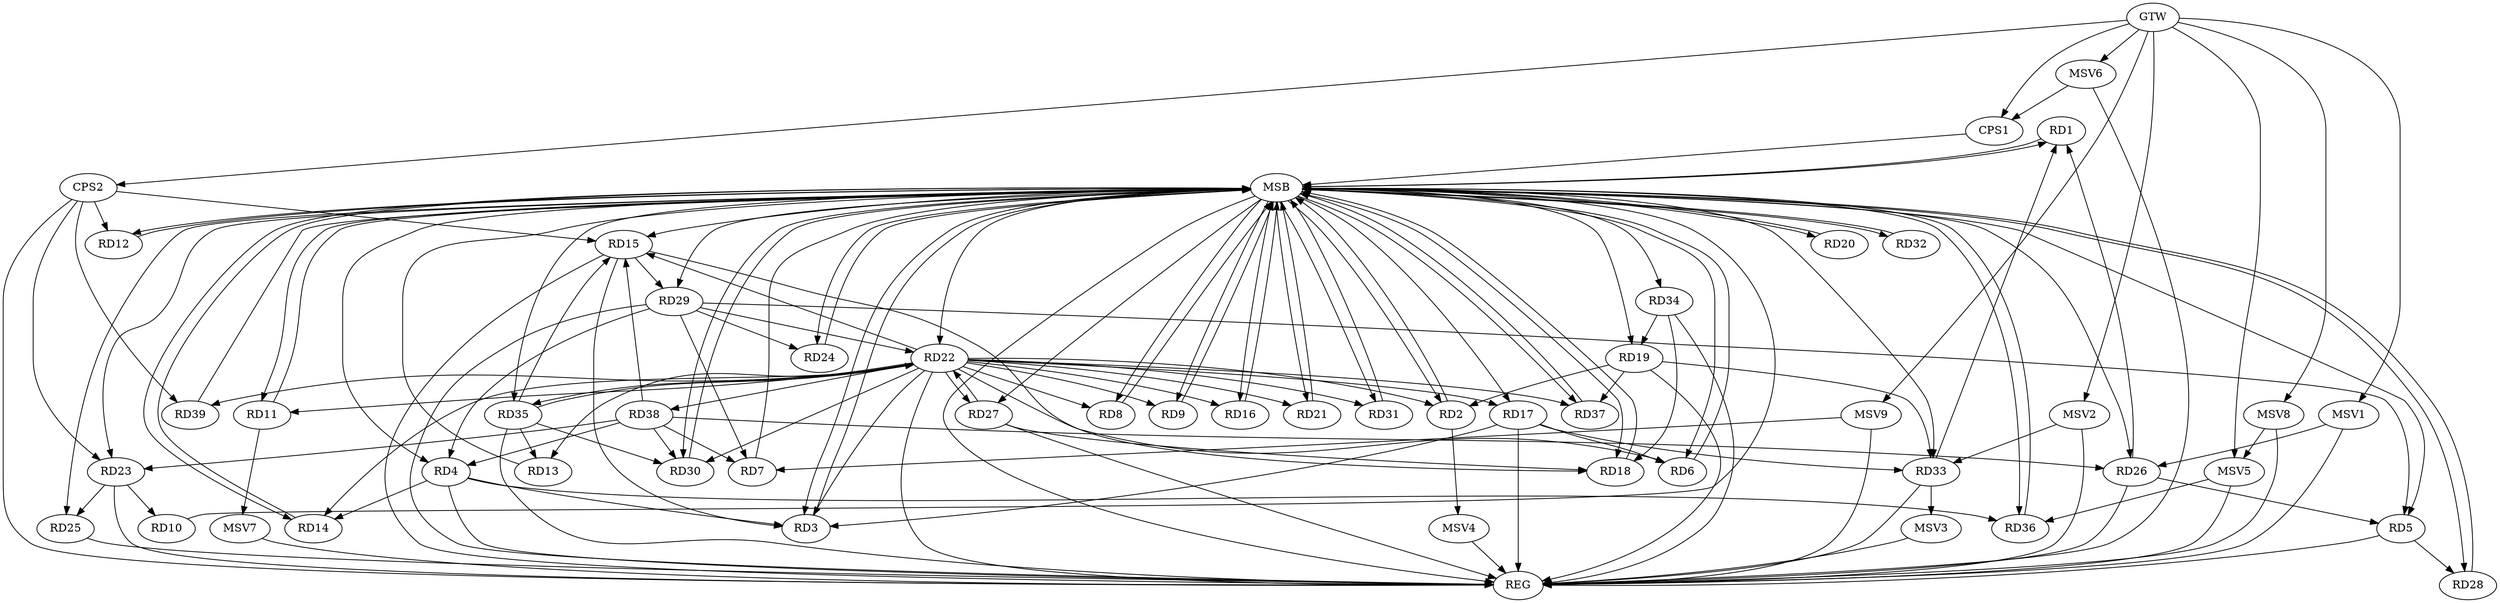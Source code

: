 strict digraph G {
  RD1 [ label="RD1" ];
  RD2 [ label="RD2" ];
  RD3 [ label="RD3" ];
  RD4 [ label="RD4" ];
  RD5 [ label="RD5" ];
  RD6 [ label="RD6" ];
  RD7 [ label="RD7" ];
  RD8 [ label="RD8" ];
  RD9 [ label="RD9" ];
  RD10 [ label="RD10" ];
  RD11 [ label="RD11" ];
  RD12 [ label="RD12" ];
  RD13 [ label="RD13" ];
  RD14 [ label="RD14" ];
  RD15 [ label="RD15" ];
  RD16 [ label="RD16" ];
  RD17 [ label="RD17" ];
  RD18 [ label="RD18" ];
  RD19 [ label="RD19" ];
  RD20 [ label="RD20" ];
  RD21 [ label="RD21" ];
  RD22 [ label="RD22" ];
  RD23 [ label="RD23" ];
  RD24 [ label="RD24" ];
  RD25 [ label="RD25" ];
  RD26 [ label="RD26" ];
  RD27 [ label="RD27" ];
  RD28 [ label="RD28" ];
  RD29 [ label="RD29" ];
  RD30 [ label="RD30" ];
  RD31 [ label="RD31" ];
  RD32 [ label="RD32" ];
  RD33 [ label="RD33" ];
  RD34 [ label="RD34" ];
  RD35 [ label="RD35" ];
  RD36 [ label="RD36" ];
  RD37 [ label="RD37" ];
  RD38 [ label="RD38" ];
  RD39 [ label="RD39" ];
  CPS1 [ label="CPS1" ];
  CPS2 [ label="CPS2" ];
  GTW [ label="GTW" ];
  REG [ label="REG" ];
  MSB [ label="MSB" ];
  MSV1 [ label="MSV1" ];
  MSV2 [ label="MSV2" ];
  MSV3 [ label="MSV3" ];
  MSV4 [ label="MSV4" ];
  MSV5 [ label="MSV5" ];
  MSV6 [ label="MSV6" ];
  MSV7 [ label="MSV7" ];
  MSV8 [ label="MSV8" ];
  MSV9 [ label="MSV9" ];
  RD26 -> RD1;
  RD33 -> RD1;
  RD19 -> RD2;
  RD4 -> RD3;
  RD15 -> RD3;
  RD17 -> RD3;
  RD22 -> RD3;
  RD4 -> RD14;
  RD29 -> RD4;
  RD4 -> RD36;
  RD38 -> RD4;
  RD26 -> RD5;
  RD5 -> RD28;
  RD29 -> RD5;
  RD17 -> RD6;
  RD22 -> RD6;
  RD29 -> RD7;
  RD38 -> RD7;
  RD23 -> RD10;
  RD22 -> RD13;
  RD35 -> RD13;
  RD15 -> RD18;
  RD22 -> RD15;
  RD15 -> RD29;
  RD35 -> RD15;
  RD38 -> RD15;
  RD17 -> RD33;
  RD27 -> RD18;
  RD34 -> RD18;
  RD19 -> RD33;
  RD34 -> RD19;
  RD19 -> RD37;
  RD22 -> RD21;
  RD27 -> RD22;
  RD29 -> RD22;
  RD22 -> RD30;
  RD22 -> RD35;
  RD35 -> RD22;
  RD23 -> RD25;
  RD38 -> RD23;
  RD29 -> RD24;
  RD38 -> RD26;
  RD35 -> RD30;
  RD38 -> RD30;
  CPS2 -> RD15;
  CPS2 -> RD12;
  CPS2 -> RD39;
  CPS2 -> RD23;
  GTW -> CPS1;
  GTW -> CPS2;
  RD4 -> REG;
  RD5 -> REG;
  RD15 -> REG;
  RD17 -> REG;
  RD19 -> REG;
  RD22 -> REG;
  RD23 -> REG;
  RD25 -> REG;
  RD26 -> REG;
  RD27 -> REG;
  RD29 -> REG;
  RD33 -> REG;
  RD34 -> REG;
  RD35 -> REG;
  CPS2 -> REG;
  RD1 -> MSB;
  MSB -> RD5;
  MSB -> RD12;
  MSB -> RD25;
  MSB -> RD29;
  MSB -> RD30;
  MSB -> RD32;
  MSB -> RD37;
  MSB -> REG;
  RD2 -> MSB;
  MSB -> RD1;
  MSB -> RD4;
  MSB -> RD6;
  MSB -> RD18;
  MSB -> RD23;
  RD3 -> MSB;
  MSB -> RD26;
  RD6 -> MSB;
  MSB -> RD11;
  MSB -> RD19;
  MSB -> RD31;
  RD7 -> MSB;
  MSB -> RD22;
  MSB -> RD34;
  RD8 -> MSB;
  RD9 -> MSB;
  MSB -> RD14;
  MSB -> RD16;
  MSB -> RD35;
  RD10 -> MSB;
  MSB -> RD2;
  RD11 -> MSB;
  MSB -> RD24;
  RD12 -> MSB;
  MSB -> RD15;
  MSB -> RD27;
  MSB -> RD36;
  RD13 -> MSB;
  MSB -> RD33;
  RD14 -> MSB;
  MSB -> RD9;
  MSB -> RD20;
  RD16 -> MSB;
  RD18 -> MSB;
  MSB -> RD21;
  MSB -> RD28;
  RD20 -> MSB;
  RD21 -> MSB;
  RD24 -> MSB;
  MSB -> RD3;
  RD28 -> MSB;
  RD30 -> MSB;
  RD31 -> MSB;
  RD32 -> MSB;
  RD36 -> MSB;
  MSB -> RD8;
  RD37 -> MSB;
  MSB -> RD17;
  RD39 -> MSB;
  CPS1 -> MSB;
  RD22 -> RD14;
  RD22 -> RD39;
  RD22 -> RD27;
  RD22 -> RD17;
  RD22 -> RD8;
  RD22 -> RD31;
  RD22 -> RD37;
  RD22 -> RD2;
  RD22 -> RD9;
  RD22 -> RD38;
  RD22 -> RD11;
  RD22 -> RD16;
  MSV1 -> RD26;
  GTW -> MSV1;
  MSV1 -> REG;
  MSV2 -> RD33;
  GTW -> MSV2;
  MSV2 -> REG;
  RD33 -> MSV3;
  MSV3 -> REG;
  RD2 -> MSV4;
  MSV4 -> REG;
  MSV5 -> RD36;
  GTW -> MSV5;
  MSV5 -> REG;
  MSV6 -> CPS1;
  GTW -> MSV6;
  MSV6 -> REG;
  RD11 -> MSV7;
  MSV7 -> REG;
  MSV8 -> MSV5;
  GTW -> MSV8;
  MSV8 -> REG;
  MSV9 -> RD7;
  GTW -> MSV9;
  MSV9 -> REG;
}
